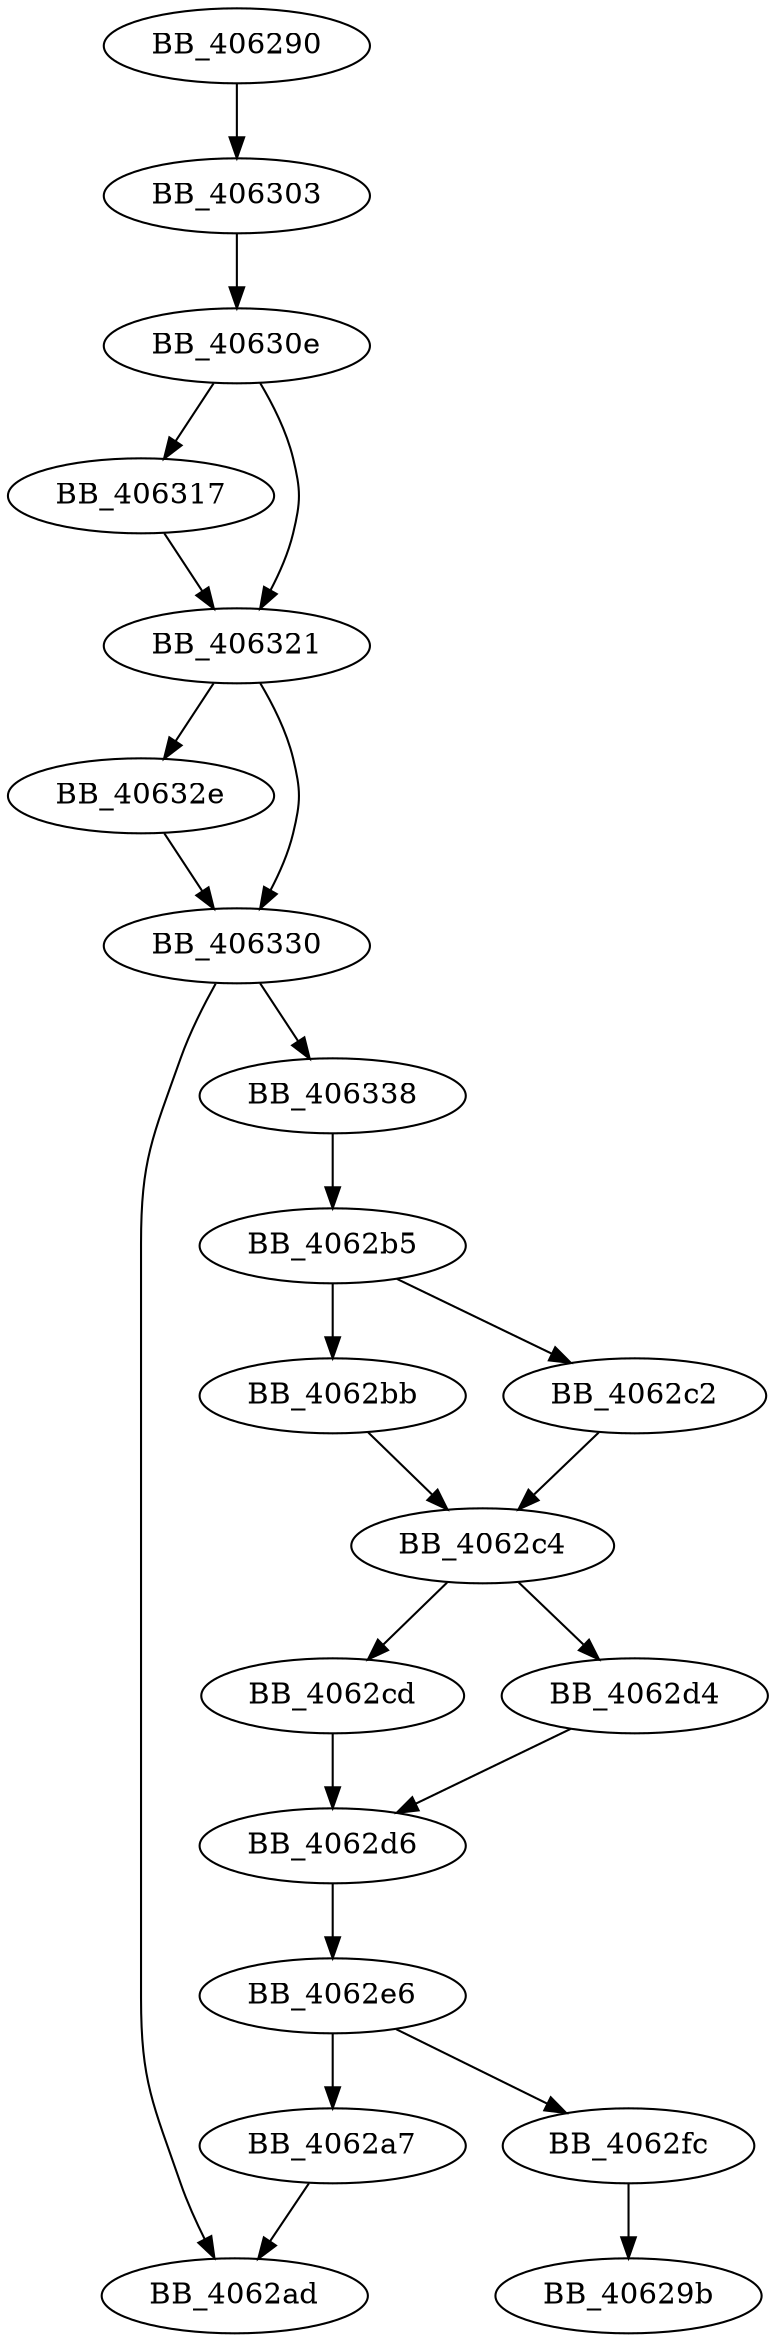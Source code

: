 DiGraph sub_406290{
BB_406290->BB_406303
BB_4062a7->BB_4062ad
BB_4062b5->BB_4062bb
BB_4062b5->BB_4062c2
BB_4062bb->BB_4062c4
BB_4062c2->BB_4062c4
BB_4062c4->BB_4062cd
BB_4062c4->BB_4062d4
BB_4062cd->BB_4062d6
BB_4062d4->BB_4062d6
BB_4062d6->BB_4062e6
BB_4062e6->BB_4062a7
BB_4062e6->BB_4062fc
BB_4062fc->BB_40629b
BB_406303->BB_40630e
BB_40630e->BB_406317
BB_40630e->BB_406321
BB_406317->BB_406321
BB_406321->BB_40632e
BB_406321->BB_406330
BB_40632e->BB_406330
BB_406330->BB_4062ad
BB_406330->BB_406338
BB_406338->BB_4062b5
}
